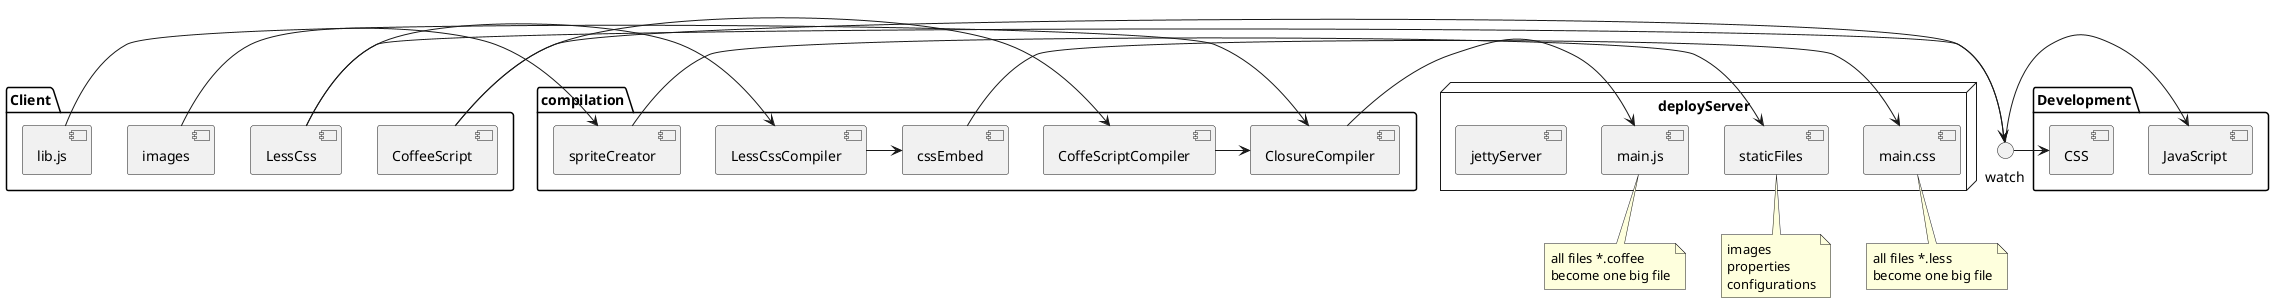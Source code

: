 @startuml

    package "Client"{
        [CoffeeScript]
        [LessCss]
        [lib.js]
        [images]
    }


    package "Development" {
        [JavaScript]
        [CSS]
    }

    package "compilation" {
        [cssEmbed]
        [CoffeScriptCompiler]
        [LessCssCompiler]
        [spriteCreator]
        [ClosureCompiler]
    }

    node "deployServer" {
        [main.js]
        [main.css]
        [jettyServer]
        [staticFiles]
    }

    [CoffeeScript] -> [CoffeScriptCompiler]
    [CoffeScriptCompiler] -> [ClosureCompiler]
    [ClosureCompiler] -> [main.js]
    [LessCss] -> [LessCssCompiler]
    [LessCssCompiler] -> [cssEmbed]
    [images] -> [spriteCreator]
    [spriteCreator] -> [staticFiles]
    [cssEmbed] -> [main.css]
    [lib.js] -> [ClosureCompiler]

    [CoffeeScript] -> watch
     watch-> [JavaScript]
    [LessCss] -> watch
     watch-> [CSS]



    note bottom of [staticFiles]
        images
        properties
        configurations
    end note

    note bottom of [main.js]
        all files *.coffee
        become one big file
    end note

    note bottom of [main.css]
        all files *.less
        become one big file
    end note

@enduml
